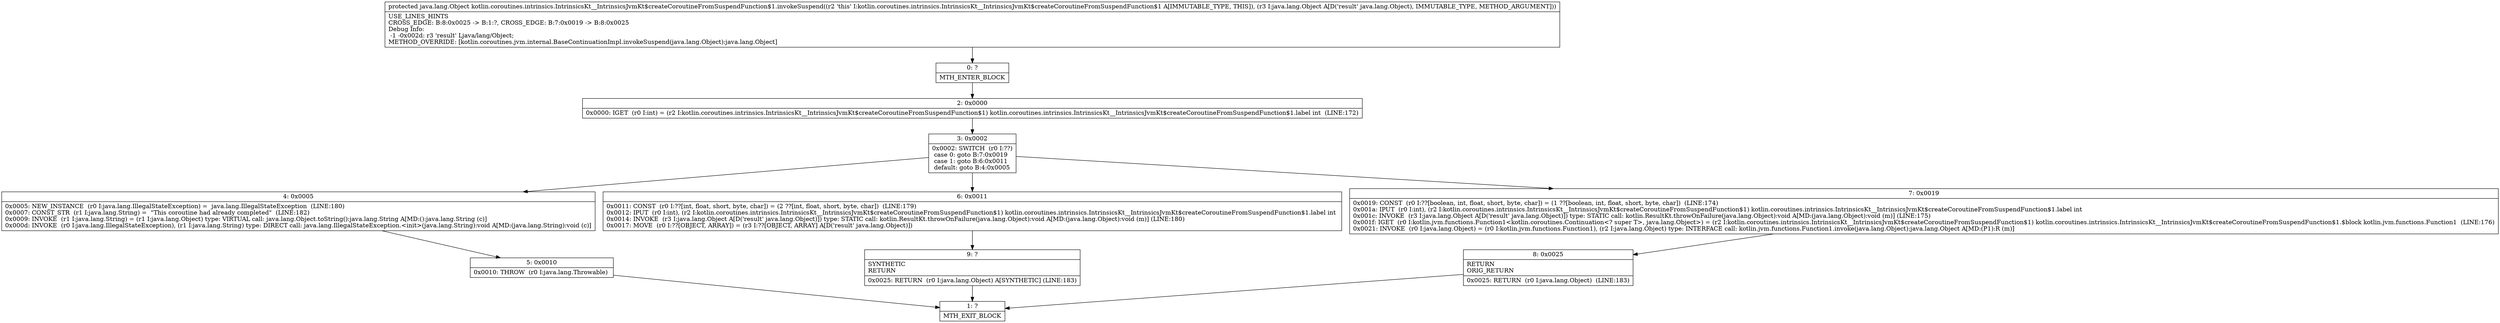 digraph "CFG forkotlin.coroutines.intrinsics.IntrinsicsKt__IntrinsicsJvmKt$createCoroutineFromSuspendFunction$1.invokeSuspend(Ljava\/lang\/Object;)Ljava\/lang\/Object;" {
Node_0 [shape=record,label="{0\:\ ?|MTH_ENTER_BLOCK\l}"];
Node_2 [shape=record,label="{2\:\ 0x0000|0x0000: IGET  (r0 I:int) = (r2 I:kotlin.coroutines.intrinsics.IntrinsicsKt__IntrinsicsJvmKt$createCoroutineFromSuspendFunction$1) kotlin.coroutines.intrinsics.IntrinsicsKt__IntrinsicsJvmKt$createCoroutineFromSuspendFunction$1.label int  (LINE:172)\l}"];
Node_3 [shape=record,label="{3\:\ 0x0002|0x0002: SWITCH  (r0 I:??)\l case 0: goto B:7:0x0019\l case 1: goto B:6:0x0011\l default: goto B:4:0x0005 \l}"];
Node_4 [shape=record,label="{4\:\ 0x0005|0x0005: NEW_INSTANCE  (r0 I:java.lang.IllegalStateException) =  java.lang.IllegalStateException  (LINE:180)\l0x0007: CONST_STR  (r1 I:java.lang.String) =  \"This coroutine had already completed\"  (LINE:182)\l0x0009: INVOKE  (r1 I:java.lang.String) = (r1 I:java.lang.Object) type: VIRTUAL call: java.lang.Object.toString():java.lang.String A[MD:():java.lang.String (c)]\l0x000d: INVOKE  (r0 I:java.lang.IllegalStateException), (r1 I:java.lang.String) type: DIRECT call: java.lang.IllegalStateException.\<init\>(java.lang.String):void A[MD:(java.lang.String):void (c)]\l}"];
Node_5 [shape=record,label="{5\:\ 0x0010|0x0010: THROW  (r0 I:java.lang.Throwable) \l}"];
Node_1 [shape=record,label="{1\:\ ?|MTH_EXIT_BLOCK\l}"];
Node_6 [shape=record,label="{6\:\ 0x0011|0x0011: CONST  (r0 I:??[int, float, short, byte, char]) = (2 ??[int, float, short, byte, char])  (LINE:179)\l0x0012: IPUT  (r0 I:int), (r2 I:kotlin.coroutines.intrinsics.IntrinsicsKt__IntrinsicsJvmKt$createCoroutineFromSuspendFunction$1) kotlin.coroutines.intrinsics.IntrinsicsKt__IntrinsicsJvmKt$createCoroutineFromSuspendFunction$1.label int \l0x0014: INVOKE  (r3 I:java.lang.Object A[D('result' java.lang.Object)]) type: STATIC call: kotlin.ResultKt.throwOnFailure(java.lang.Object):void A[MD:(java.lang.Object):void (m)] (LINE:180)\l0x0017: MOVE  (r0 I:??[OBJECT, ARRAY]) = (r3 I:??[OBJECT, ARRAY] A[D('result' java.lang.Object)]) \l}"];
Node_9 [shape=record,label="{9\:\ ?|SYNTHETIC\lRETURN\l|0x0025: RETURN  (r0 I:java.lang.Object) A[SYNTHETIC] (LINE:183)\l}"];
Node_7 [shape=record,label="{7\:\ 0x0019|0x0019: CONST  (r0 I:??[boolean, int, float, short, byte, char]) = (1 ??[boolean, int, float, short, byte, char])  (LINE:174)\l0x001a: IPUT  (r0 I:int), (r2 I:kotlin.coroutines.intrinsics.IntrinsicsKt__IntrinsicsJvmKt$createCoroutineFromSuspendFunction$1) kotlin.coroutines.intrinsics.IntrinsicsKt__IntrinsicsJvmKt$createCoroutineFromSuspendFunction$1.label int \l0x001c: INVOKE  (r3 I:java.lang.Object A[D('result' java.lang.Object)]) type: STATIC call: kotlin.ResultKt.throwOnFailure(java.lang.Object):void A[MD:(java.lang.Object):void (m)] (LINE:175)\l0x001f: IGET  (r0 I:kotlin.jvm.functions.Function1\<kotlin.coroutines.Continuation\<? super T\>, java.lang.Object\>) = (r2 I:kotlin.coroutines.intrinsics.IntrinsicsKt__IntrinsicsJvmKt$createCoroutineFromSuspendFunction$1) kotlin.coroutines.intrinsics.IntrinsicsKt__IntrinsicsJvmKt$createCoroutineFromSuspendFunction$1.$block kotlin.jvm.functions.Function1  (LINE:176)\l0x0021: INVOKE  (r0 I:java.lang.Object) = (r0 I:kotlin.jvm.functions.Function1), (r2 I:java.lang.Object) type: INTERFACE call: kotlin.jvm.functions.Function1.invoke(java.lang.Object):java.lang.Object A[MD:(P1):R (m)]\l}"];
Node_8 [shape=record,label="{8\:\ 0x0025|RETURN\lORIG_RETURN\l|0x0025: RETURN  (r0 I:java.lang.Object)  (LINE:183)\l}"];
MethodNode[shape=record,label="{protected java.lang.Object kotlin.coroutines.intrinsics.IntrinsicsKt__IntrinsicsJvmKt$createCoroutineFromSuspendFunction$1.invokeSuspend((r2 'this' I:kotlin.coroutines.intrinsics.IntrinsicsKt__IntrinsicsJvmKt$createCoroutineFromSuspendFunction$1 A[IMMUTABLE_TYPE, THIS]), (r3 I:java.lang.Object A[D('result' java.lang.Object), IMMUTABLE_TYPE, METHOD_ARGUMENT]))  | USE_LINES_HINTS\lCROSS_EDGE: B:8:0x0025 \-\> B:1:?, CROSS_EDGE: B:7:0x0019 \-\> B:8:0x0025\lDebug Info:\l  \-1 \-0x002d: r3 'result' Ljava\/lang\/Object;\lMETHOD_OVERRIDE: [kotlin.coroutines.jvm.internal.BaseContinuationImpl.invokeSuspend(java.lang.Object):java.lang.Object]\l}"];
MethodNode -> Node_0;Node_0 -> Node_2;
Node_2 -> Node_3;
Node_3 -> Node_4;
Node_3 -> Node_6;
Node_3 -> Node_7;
Node_4 -> Node_5;
Node_5 -> Node_1;
Node_6 -> Node_9;
Node_9 -> Node_1;
Node_7 -> Node_8;
Node_8 -> Node_1;
}

